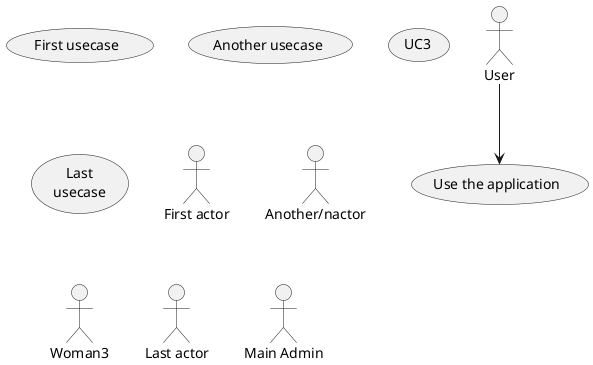 @startuml

(First usecase)
(Another usecase) as (UC2)
usecase UC3
usecase (Last\nusecase) as UC4

:First actor:
:Another/nactor: as Man2
actor Woman3
actor :Last actor: as Person1

:User: --> (Use the application)

"Main Admin" as Admin


@enduml